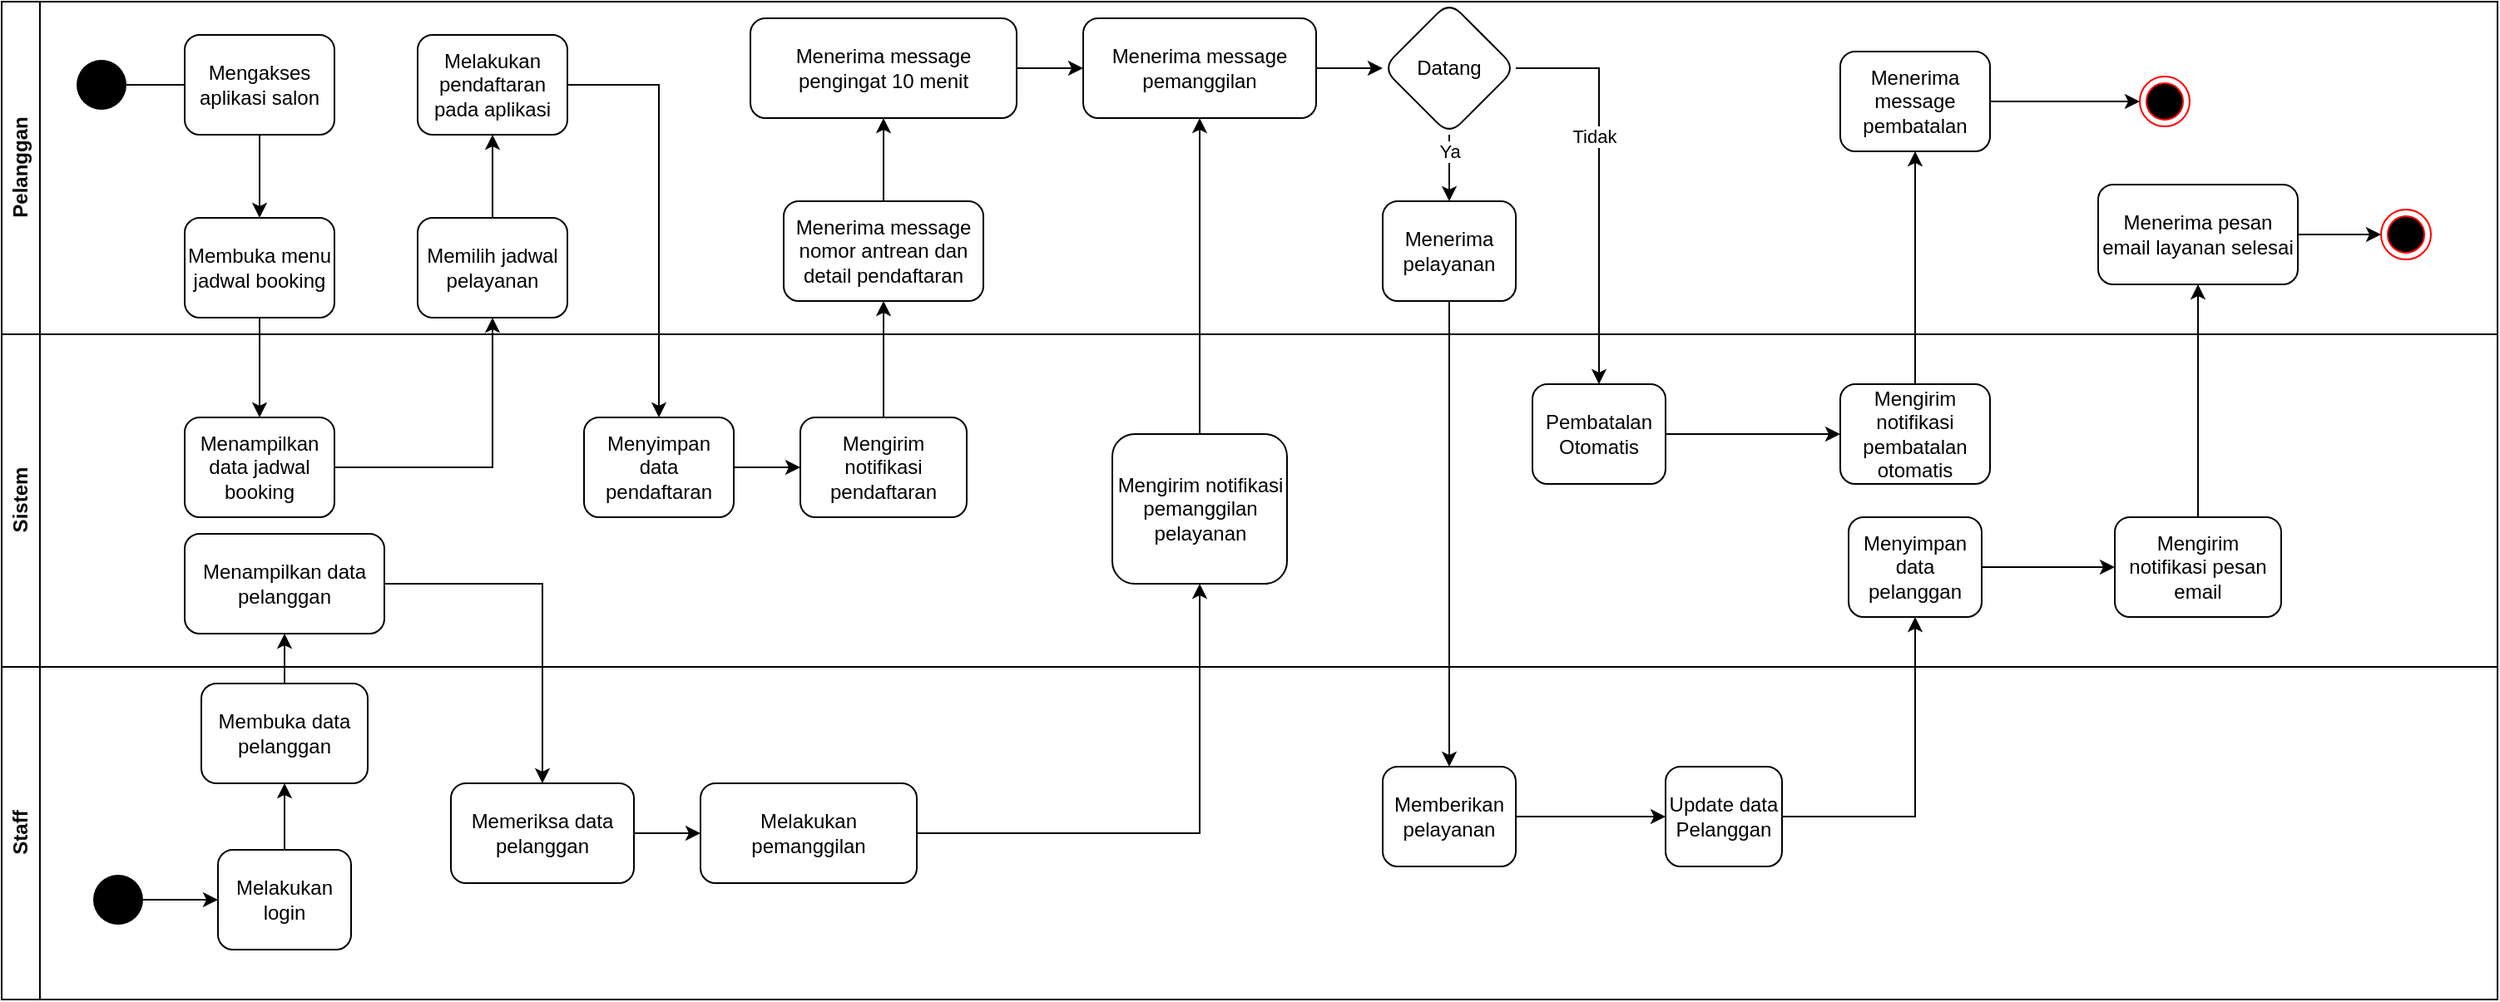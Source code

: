 <mxfile version="26.0.10">
  <diagram name="Page-1" id="v1DvpuFghXlMb7m5s1q7">
    <mxGraphModel dx="1483" dy="709" grid="1" gridSize="10" guides="1" tooltips="1" connect="1" arrows="1" fold="1" page="1" pageScale="1" pageWidth="850" pageHeight="1100" math="0" shadow="0">
      <root>
        <mxCell id="0" />
        <mxCell id="1" parent="0" />
        <mxCell id="2ou1pMSBvPDEXaXkW3Th-1" value="Pelanggan" style="swimlane;horizontal=0;whiteSpace=wrap;html=1;" parent="1" vertex="1">
          <mxGeometry x="80" y="40" width="1500" height="200" as="geometry" />
        </mxCell>
        <mxCell id="R3XFbn9E-05OKRnRBwvg-3" value="" style="edgeStyle=orthogonalEdgeStyle;rounded=0;orthogonalLoop=1;jettySize=auto;html=1;" parent="2ou1pMSBvPDEXaXkW3Th-1" source="2ou1pMSBvPDEXaXkW3Th-31" target="R3XFbn9E-05OKRnRBwvg-2" edge="1">
          <mxGeometry relative="1" as="geometry" />
        </mxCell>
        <mxCell id="R3XFbn9E-05OKRnRBwvg-6" value="" style="edgeStyle=orthogonalEdgeStyle;rounded=0;orthogonalLoop=1;jettySize=auto;html=1;" parent="2ou1pMSBvPDEXaXkW3Th-1" source="2ou1pMSBvPDEXaXkW3Th-50" target="R3XFbn9E-05OKRnRBwvg-5" edge="1">
          <mxGeometry relative="1" as="geometry" />
        </mxCell>
        <mxCell id="aqFFS7O3PuZH-hRAMnef-5" style="edgeStyle=orthogonalEdgeStyle;rounded=0;orthogonalLoop=1;jettySize=auto;html=1;" parent="2ou1pMSBvPDEXaXkW3Th-1" source="aqFFS7O3PuZH-hRAMnef-3" target="2ou1pMSBvPDEXaXkW3Th-63" edge="1">
          <mxGeometry relative="1" as="geometry" />
        </mxCell>
        <mxCell id="R3XFbn9E-05OKRnRBwvg-4" value="" style="edgeStyle=orthogonalEdgeStyle;rounded=0;orthogonalLoop=1;jettySize=auto;html=1;" parent="2ou1pMSBvPDEXaXkW3Th-1" source="R3XFbn9E-05OKRnRBwvg-2" target="2ou1pMSBvPDEXaXkW3Th-50" edge="1">
          <mxGeometry relative="1" as="geometry" />
        </mxCell>
        <mxCell id="2ou1pMSBvPDEXaXkW3Th-6" value="" style="shape=waypoint;sketch=0;fillStyle=solid;size=6;pointerEvents=1;points=[];fillColor=none;resizable=0;rotatable=0;perimeter=centerPerimeter;snapToPoint=1;strokeWidth=13;" parent="2ou1pMSBvPDEXaXkW3Th-1" vertex="1">
          <mxGeometry x="50" y="40" width="20" height="20" as="geometry" />
        </mxCell>
        <mxCell id="R3XFbn9E-05OKRnRBwvg-7" value="" style="edgeStyle=orthogonalEdgeStyle;rounded=0;orthogonalLoop=1;jettySize=auto;html=1;" parent="2ou1pMSBvPDEXaXkW3Th-1" source="R3XFbn9E-05OKRnRBwvg-5" target="2ou1pMSBvPDEXaXkW3Th-53" edge="1">
          <mxGeometry relative="1" as="geometry" />
        </mxCell>
        <mxCell id="R3XFbn9E-05OKRnRBwvg-12" value="Ya" style="edgeLabel;html=1;align=center;verticalAlign=middle;resizable=0;points=[];" parent="R3XFbn9E-05OKRnRBwvg-7" vertex="1" connectable="0">
          <mxGeometry x="-0.15" y="1" relative="1" as="geometry">
            <mxPoint x="-1" y="-7" as="offset" />
          </mxGeometry>
        </mxCell>
        <mxCell id="R3XFbn9E-05OKRnRBwvg-20" style="edgeStyle=orthogonalEdgeStyle;rounded=0;orthogonalLoop=1;jettySize=auto;html=1;" parent="2ou1pMSBvPDEXaXkW3Th-1" source="R3XFbn9E-05OKRnRBwvg-18" target="R3XFbn9E-05OKRnRBwvg-8" edge="1">
          <mxGeometry relative="1" as="geometry" />
        </mxCell>
        <mxCell id="2ou1pMSBvPDEXaXkW3Th-23" value="Melakukan pendaftaran pada aplikasi" style="whiteSpace=wrap;html=1;rounded=1;" parent="2ou1pMSBvPDEXaXkW3Th-1" vertex="1">
          <mxGeometry x="250" y="20" width="90" height="60" as="geometry" />
        </mxCell>
        <mxCell id="R3XFbn9E-05OKRnRBwvg-14" value="" style="edgeStyle=orthogonalEdgeStyle;rounded=0;orthogonalLoop=1;jettySize=auto;html=1;" parent="2ou1pMSBvPDEXaXkW3Th-1" source="R3XFbn9E-05OKRnRBwvg-5" target="R3XFbn9E-05OKRnRBwvg-13" edge="1">
          <mxGeometry relative="1" as="geometry" />
        </mxCell>
        <mxCell id="R3XFbn9E-05OKRnRBwvg-17" value="Tidak" style="edgeLabel;html=1;align=center;verticalAlign=middle;resizable=0;points=[];" parent="R3XFbn9E-05OKRnRBwvg-14" vertex="1" connectable="0">
          <mxGeometry x="-0.243" y="-3" relative="1" as="geometry">
            <mxPoint as="offset" />
          </mxGeometry>
        </mxCell>
        <mxCell id="0Yg571XSFhZiGC5ZOooV-9" value="" style="edgeStyle=orthogonalEdgeStyle;rounded=0;orthogonalLoop=1;jettySize=auto;html=1;" edge="1" parent="2ou1pMSBvPDEXaXkW3Th-1" source="0Yg571XSFhZiGC5ZOooV-1" target="2ou1pMSBvPDEXaXkW3Th-6">
          <mxGeometry relative="1" as="geometry" />
        </mxCell>
        <mxCell id="0Yg571XSFhZiGC5ZOooV-1" value="Mengakses aplikasi salon" style="whiteSpace=wrap;html=1;rounded=1;" vertex="1" parent="2ou1pMSBvPDEXaXkW3Th-1">
          <mxGeometry x="110" y="20" width="90" height="60" as="geometry" />
        </mxCell>
        <mxCell id="0Yg571XSFhZiGC5ZOooV-2" value="Membuka menu jadwal booking" style="whiteSpace=wrap;html=1;rounded=1;" vertex="1" parent="2ou1pMSBvPDEXaXkW3Th-1">
          <mxGeometry x="110" y="130" width="90" height="60" as="geometry" />
        </mxCell>
        <mxCell id="0Yg571XSFhZiGC5ZOooV-3" value="" style="edgeStyle=orthogonalEdgeStyle;rounded=0;orthogonalLoop=1;jettySize=auto;html=1;" edge="1" parent="2ou1pMSBvPDEXaXkW3Th-1" source="0Yg571XSFhZiGC5ZOooV-1" target="0Yg571XSFhZiGC5ZOooV-2">
          <mxGeometry relative="1" as="geometry" />
        </mxCell>
        <mxCell id="0Yg571XSFhZiGC5ZOooV-8" value="" style="edgeStyle=orthogonalEdgeStyle;rounded=0;orthogonalLoop=1;jettySize=auto;html=1;" edge="1" parent="2ou1pMSBvPDEXaXkW3Th-1" source="0Yg571XSFhZiGC5ZOooV-6" target="2ou1pMSBvPDEXaXkW3Th-23">
          <mxGeometry relative="1" as="geometry" />
        </mxCell>
        <mxCell id="0Yg571XSFhZiGC5ZOooV-6" value="Memilih jadwal pelayanan" style="whiteSpace=wrap;html=1;rounded=1;" vertex="1" parent="2ou1pMSBvPDEXaXkW3Th-1">
          <mxGeometry x="250" y="130" width="90" height="60" as="geometry" />
        </mxCell>
        <mxCell id="2ou1pMSBvPDEXaXkW3Th-31" value="Menerima message nomor antrean dan detail pendaftaran" style="whiteSpace=wrap;html=1;rounded=1;" parent="2ou1pMSBvPDEXaXkW3Th-1" vertex="1">
          <mxGeometry x="470" y="120" width="120" height="60" as="geometry" />
        </mxCell>
        <mxCell id="R3XFbn9E-05OKRnRBwvg-2" value="Menerima message pengingat 10 menit " style="whiteSpace=wrap;html=1;rounded=1;" parent="2ou1pMSBvPDEXaXkW3Th-1" vertex="1">
          <mxGeometry x="450" y="10" width="160" height="60" as="geometry" />
        </mxCell>
        <mxCell id="2ou1pMSBvPDEXaXkW3Th-50" value="Menerima message pemanggilan" style="whiteSpace=wrap;html=1;rounded=1;" parent="2ou1pMSBvPDEXaXkW3Th-1" vertex="1">
          <mxGeometry x="650" y="10" width="140" height="60" as="geometry" />
        </mxCell>
        <mxCell id="R3XFbn9E-05OKRnRBwvg-5" value="Datang" style="rhombus;whiteSpace=wrap;html=1;rounded=1;" parent="2ou1pMSBvPDEXaXkW3Th-1" vertex="1">
          <mxGeometry x="830" width="80" height="80" as="geometry" />
        </mxCell>
        <mxCell id="2ou1pMSBvPDEXaXkW3Th-53" value="Menerima pelayanan" style="whiteSpace=wrap;html=1;rounded=1;" parent="2ou1pMSBvPDEXaXkW3Th-1" vertex="1">
          <mxGeometry x="830" y="120" width="80" height="60" as="geometry" />
        </mxCell>
        <mxCell id="2ou1pMSBvPDEXaXkW3Th-57" value="Memberikan pelayanan" style="whiteSpace=wrap;html=1;rounded=1;" parent="2ou1pMSBvPDEXaXkW3Th-1" vertex="1">
          <mxGeometry x="830" y="460" width="80" height="60" as="geometry" />
        </mxCell>
        <mxCell id="2ou1pMSBvPDEXaXkW3Th-58" value="" style="edgeStyle=orthogonalEdgeStyle;rounded=0;orthogonalLoop=1;jettySize=auto;html=1;" parent="2ou1pMSBvPDEXaXkW3Th-1" source="2ou1pMSBvPDEXaXkW3Th-53" target="2ou1pMSBvPDEXaXkW3Th-57" edge="1">
          <mxGeometry relative="1" as="geometry" />
        </mxCell>
        <mxCell id="R3XFbn9E-05OKRnRBwvg-13" value="Pembatalan Otomatis" style="whiteSpace=wrap;html=1;rounded=1;" parent="2ou1pMSBvPDEXaXkW3Th-1" vertex="1">
          <mxGeometry x="920" y="230" width="80" height="60" as="geometry" />
        </mxCell>
        <mxCell id="R3XFbn9E-05OKRnRBwvg-15" value="Mengirim notifikasi pembatalan otomatis" style="whiteSpace=wrap;html=1;rounded=1;" parent="2ou1pMSBvPDEXaXkW3Th-1" vertex="1">
          <mxGeometry x="1105" y="230" width="90" height="60" as="geometry" />
        </mxCell>
        <mxCell id="R3XFbn9E-05OKRnRBwvg-18" value="Menerima message pembatalan" style="whiteSpace=wrap;html=1;rounded=1;" parent="2ou1pMSBvPDEXaXkW3Th-1" vertex="1">
          <mxGeometry x="1105" y="30" width="90" height="60" as="geometry" />
        </mxCell>
        <mxCell id="R3XFbn9E-05OKRnRBwvg-19" value="" style="edgeStyle=orthogonalEdgeStyle;rounded=0;orthogonalLoop=1;jettySize=auto;html=1;" parent="2ou1pMSBvPDEXaXkW3Th-1" source="R3XFbn9E-05OKRnRBwvg-15" target="R3XFbn9E-05OKRnRBwvg-18" edge="1">
          <mxGeometry relative="1" as="geometry" />
        </mxCell>
        <mxCell id="R3XFbn9E-05OKRnRBwvg-8" value="" style="ellipse;html=1;shape=endState;fillColor=#000000;strokeColor=#ff0000;" parent="2ou1pMSBvPDEXaXkW3Th-1" vertex="1">
          <mxGeometry x="1285" y="45" width="30" height="30" as="geometry" />
        </mxCell>
        <mxCell id="R3XFbn9E-05OKRnRBwvg-16" value="" style="edgeStyle=orthogonalEdgeStyle;rounded=0;orthogonalLoop=1;jettySize=auto;html=1;" parent="2ou1pMSBvPDEXaXkW3Th-1" source="R3XFbn9E-05OKRnRBwvg-13" target="R3XFbn9E-05OKRnRBwvg-15" edge="1">
          <mxGeometry relative="1" as="geometry" />
        </mxCell>
        <mxCell id="2ou1pMSBvPDEXaXkW3Th-61" value="Menyimpan data pelanggan" style="whiteSpace=wrap;html=1;rounded=1;" parent="2ou1pMSBvPDEXaXkW3Th-1" vertex="1">
          <mxGeometry x="1110" y="310" width="80" height="60" as="geometry" />
        </mxCell>
        <mxCell id="aqFFS7O3PuZH-hRAMnef-1" value="Mengirim notifikasi pesan email" style="whiteSpace=wrap;html=1;rounded=1;" parent="2ou1pMSBvPDEXaXkW3Th-1" vertex="1">
          <mxGeometry x="1270" y="310" width="100" height="60" as="geometry" />
        </mxCell>
        <mxCell id="aqFFS7O3PuZH-hRAMnef-4" value="" style="edgeStyle=orthogonalEdgeStyle;rounded=0;orthogonalLoop=1;jettySize=auto;html=1;" parent="2ou1pMSBvPDEXaXkW3Th-1" source="aqFFS7O3PuZH-hRAMnef-1" target="aqFFS7O3PuZH-hRAMnef-3" edge="1">
          <mxGeometry relative="1" as="geometry" />
        </mxCell>
        <mxCell id="aqFFS7O3PuZH-hRAMnef-2" value="" style="edgeStyle=orthogonalEdgeStyle;rounded=0;orthogonalLoop=1;jettySize=auto;html=1;" parent="2ou1pMSBvPDEXaXkW3Th-1" source="2ou1pMSBvPDEXaXkW3Th-61" target="aqFFS7O3PuZH-hRAMnef-1" edge="1">
          <mxGeometry relative="1" as="geometry" />
        </mxCell>
        <mxCell id="aqFFS7O3PuZH-hRAMnef-3" value="Menerima pesan email layanan selesai" style="whiteSpace=wrap;html=1;rounded=1;" parent="2ou1pMSBvPDEXaXkW3Th-1" vertex="1">
          <mxGeometry x="1260" y="110" width="120" height="60" as="geometry" />
        </mxCell>
        <mxCell id="2ou1pMSBvPDEXaXkW3Th-63" value="" style="ellipse;html=1;shape=endState;fillColor=#000000;strokeColor=#ff0000;" parent="2ou1pMSBvPDEXaXkW3Th-1" vertex="1">
          <mxGeometry x="1430" y="125" width="30" height="30" as="geometry" />
        </mxCell>
        <mxCell id="2ou1pMSBvPDEXaXkW3Th-2" value="&lt;div&gt;Sistem&lt;/div&gt;" style="swimlane;horizontal=0;whiteSpace=wrap;html=1;" parent="1" vertex="1">
          <mxGeometry x="80" y="240" width="1500" height="200" as="geometry" />
        </mxCell>
        <mxCell id="0Yg571XSFhZiGC5ZOooV-4" value="Menampilkan data jadwal booking" style="whiteSpace=wrap;html=1;rounded=1;" vertex="1" parent="2ou1pMSBvPDEXaXkW3Th-2">
          <mxGeometry x="110" y="50" width="90" height="60" as="geometry" />
        </mxCell>
        <mxCell id="2ou1pMSBvPDEXaXkW3Th-27" value="Menyimpan data pendaftaran" style="whiteSpace=wrap;html=1;rounded=1;" parent="2ou1pMSBvPDEXaXkW3Th-2" vertex="1">
          <mxGeometry x="350" y="50" width="90" height="60" as="geometry" />
        </mxCell>
        <mxCell id="2ou1pMSBvPDEXaXkW3Th-30" value="" style="edgeStyle=orthogonalEdgeStyle;rounded=0;orthogonalLoop=1;jettySize=auto;html=1;" parent="2ou1pMSBvPDEXaXkW3Th-2" source="2ou1pMSBvPDEXaXkW3Th-27" target="2ou1pMSBvPDEXaXkW3Th-29" edge="1">
          <mxGeometry relative="1" as="geometry" />
        </mxCell>
        <mxCell id="2ou1pMSBvPDEXaXkW3Th-29" value="Mengirim notifikasi pendaftaran" style="whiteSpace=wrap;html=1;rounded=1;" parent="2ou1pMSBvPDEXaXkW3Th-2" vertex="1">
          <mxGeometry x="480" y="50" width="100" height="60" as="geometry" />
        </mxCell>
        <mxCell id="2ou1pMSBvPDEXaXkW3Th-48" value="Mengirim notifikasi pemanggilan pelayanan" style="whiteSpace=wrap;html=1;rounded=1;" parent="2ou1pMSBvPDEXaXkW3Th-2" vertex="1">
          <mxGeometry x="667.5" y="60" width="105" height="90" as="geometry" />
        </mxCell>
        <mxCell id="0Yg571XSFhZiGC5ZOooV-15" value="Menampilkan data pelanggan" style="whiteSpace=wrap;html=1;rounded=1;" vertex="1" parent="2ou1pMSBvPDEXaXkW3Th-2">
          <mxGeometry x="110" y="120" width="120" height="60" as="geometry" />
        </mxCell>
        <mxCell id="2ou1pMSBvPDEXaXkW3Th-3" value="Staff" style="swimlane;horizontal=0;whiteSpace=wrap;html=1;" parent="1" vertex="1">
          <mxGeometry x="80" y="440" width="1500" height="200" as="geometry" />
        </mxCell>
        <mxCell id="2ou1pMSBvPDEXaXkW3Th-37" style="edgeStyle=orthogonalEdgeStyle;rounded=0;orthogonalLoop=1;jettySize=auto;html=1;" parent="2ou1pMSBvPDEXaXkW3Th-3" source="2ou1pMSBvPDEXaXkW3Th-15" target="2ou1pMSBvPDEXaXkW3Th-18" edge="1">
          <mxGeometry relative="1" as="geometry" />
        </mxCell>
        <mxCell id="2ou1pMSBvPDEXaXkW3Th-15" value="" style="shape=waypoint;sketch=0;fillStyle=solid;size=6;pointerEvents=1;points=[];fillColor=none;resizable=0;rotatable=0;perimeter=centerPerimeter;snapToPoint=1;strokeWidth=13;" parent="2ou1pMSBvPDEXaXkW3Th-3" vertex="1">
          <mxGeometry x="60" y="130" width="20" height="20" as="geometry" />
        </mxCell>
        <mxCell id="0Yg571XSFhZiGC5ZOooV-12" value="" style="edgeStyle=orthogonalEdgeStyle;rounded=0;orthogonalLoop=1;jettySize=auto;html=1;" edge="1" parent="2ou1pMSBvPDEXaXkW3Th-3" source="2ou1pMSBvPDEXaXkW3Th-18" target="0Yg571XSFhZiGC5ZOooV-11">
          <mxGeometry relative="1" as="geometry" />
        </mxCell>
        <mxCell id="2ou1pMSBvPDEXaXkW3Th-18" value="Melakukan login" style="whiteSpace=wrap;html=1;rounded=1;" parent="2ou1pMSBvPDEXaXkW3Th-3" vertex="1">
          <mxGeometry x="130" y="110" width="80" height="60" as="geometry" />
        </mxCell>
        <mxCell id="2ou1pMSBvPDEXaXkW3Th-59" value="Update data Pelanggan" style="whiteSpace=wrap;html=1;rounded=1;" parent="2ou1pMSBvPDEXaXkW3Th-3" vertex="1">
          <mxGeometry x="1000" y="60" width="70" height="60" as="geometry" />
        </mxCell>
        <mxCell id="0Yg571XSFhZiGC5ZOooV-11" value="Membuka data pelanggan" style="whiteSpace=wrap;html=1;rounded=1;" vertex="1" parent="2ou1pMSBvPDEXaXkW3Th-3">
          <mxGeometry x="120" y="10" width="100" height="60" as="geometry" />
        </mxCell>
        <mxCell id="2ou1pMSBvPDEXaXkW3Th-38" value="Memeriksa data pelanggan" style="whiteSpace=wrap;html=1;rounded=1;" parent="2ou1pMSBvPDEXaXkW3Th-3" vertex="1">
          <mxGeometry x="270" y="70" width="110" height="60" as="geometry" />
        </mxCell>
        <mxCell id="2ou1pMSBvPDEXaXkW3Th-40" value="Melakukan pemanggilan" style="whiteSpace=wrap;html=1;rounded=1;" parent="2ou1pMSBvPDEXaXkW3Th-3" vertex="1">
          <mxGeometry x="420" y="70" width="130" height="60" as="geometry" />
        </mxCell>
        <mxCell id="2ou1pMSBvPDEXaXkW3Th-41" value="" style="edgeStyle=orthogonalEdgeStyle;rounded=0;orthogonalLoop=1;jettySize=auto;html=1;" parent="2ou1pMSBvPDEXaXkW3Th-3" source="2ou1pMSBvPDEXaXkW3Th-38" target="2ou1pMSBvPDEXaXkW3Th-40" edge="1">
          <mxGeometry relative="1" as="geometry" />
        </mxCell>
        <mxCell id="0Yg571XSFhZiGC5ZOooV-5" value="" style="edgeStyle=orthogonalEdgeStyle;rounded=0;orthogonalLoop=1;jettySize=auto;html=1;" edge="1" parent="1" source="0Yg571XSFhZiGC5ZOooV-2" target="0Yg571XSFhZiGC5ZOooV-4">
          <mxGeometry relative="1" as="geometry" />
        </mxCell>
        <mxCell id="2ou1pMSBvPDEXaXkW3Th-32" value="" style="edgeStyle=orthogonalEdgeStyle;rounded=0;orthogonalLoop=1;jettySize=auto;html=1;" parent="1" source="2ou1pMSBvPDEXaXkW3Th-29" target="2ou1pMSBvPDEXaXkW3Th-31" edge="1">
          <mxGeometry relative="1" as="geometry" />
        </mxCell>
        <mxCell id="0Yg571XSFhZiGC5ZOooV-7" value="" style="edgeStyle=orthogonalEdgeStyle;rounded=0;orthogonalLoop=1;jettySize=auto;html=1;" edge="1" parent="1" source="0Yg571XSFhZiGC5ZOooV-4" target="0Yg571XSFhZiGC5ZOooV-6">
          <mxGeometry relative="1" as="geometry" />
        </mxCell>
        <mxCell id="2ou1pMSBvPDEXaXkW3Th-28" value="" style="edgeStyle=orthogonalEdgeStyle;rounded=0;orthogonalLoop=1;jettySize=auto;html=1;" parent="1" source="2ou1pMSBvPDEXaXkW3Th-23" target="2ou1pMSBvPDEXaXkW3Th-27" edge="1">
          <mxGeometry relative="1" as="geometry" />
        </mxCell>
        <mxCell id="2ou1pMSBvPDEXaXkW3Th-52" style="edgeStyle=orthogonalEdgeStyle;rounded=0;orthogonalLoop=1;jettySize=auto;html=1;entryX=0.5;entryY=1;entryDx=0;entryDy=0;" parent="1" source="2ou1pMSBvPDEXaXkW3Th-48" target="2ou1pMSBvPDEXaXkW3Th-50" edge="1">
          <mxGeometry relative="1" as="geometry">
            <mxPoint x="710" y="130" as="targetPoint" />
          </mxGeometry>
        </mxCell>
        <mxCell id="2ou1pMSBvPDEXaXkW3Th-49" value="" style="edgeStyle=orthogonalEdgeStyle;rounded=0;orthogonalLoop=1;jettySize=auto;html=1;" parent="1" source="2ou1pMSBvPDEXaXkW3Th-40" target="2ou1pMSBvPDEXaXkW3Th-48" edge="1">
          <mxGeometry relative="1" as="geometry" />
        </mxCell>
        <mxCell id="2ou1pMSBvPDEXaXkW3Th-62" value="" style="edgeStyle=orthogonalEdgeStyle;rounded=0;orthogonalLoop=1;jettySize=auto;html=1;" parent="1" source="2ou1pMSBvPDEXaXkW3Th-59" target="2ou1pMSBvPDEXaXkW3Th-61" edge="1">
          <mxGeometry relative="1" as="geometry" />
        </mxCell>
        <mxCell id="2ou1pMSBvPDEXaXkW3Th-60" value="" style="edgeStyle=orthogonalEdgeStyle;rounded=0;orthogonalLoop=1;jettySize=auto;html=1;" parent="1" source="2ou1pMSBvPDEXaXkW3Th-57" target="2ou1pMSBvPDEXaXkW3Th-59" edge="1">
          <mxGeometry relative="1" as="geometry" />
        </mxCell>
        <mxCell id="0Yg571XSFhZiGC5ZOooV-16" value="" style="edgeStyle=orthogonalEdgeStyle;rounded=0;orthogonalLoop=1;jettySize=auto;html=1;" edge="1" parent="1" source="0Yg571XSFhZiGC5ZOooV-11" target="0Yg571XSFhZiGC5ZOooV-15">
          <mxGeometry relative="1" as="geometry" />
        </mxCell>
        <mxCell id="0Yg571XSFhZiGC5ZOooV-17" style="edgeStyle=orthogonalEdgeStyle;rounded=0;orthogonalLoop=1;jettySize=auto;html=1;" edge="1" parent="1" source="0Yg571XSFhZiGC5ZOooV-15" target="2ou1pMSBvPDEXaXkW3Th-38">
          <mxGeometry relative="1" as="geometry" />
        </mxCell>
      </root>
    </mxGraphModel>
  </diagram>
</mxfile>
